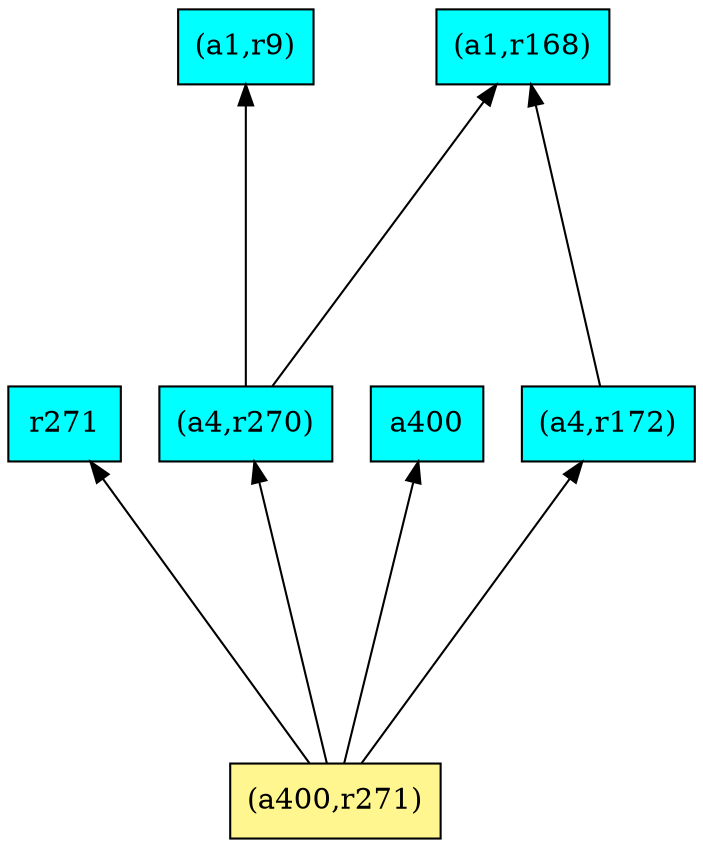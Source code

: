 digraph G {
rankdir=BT;ranksep="2.0";
"(a1,r9)" [shape=record,fillcolor=cyan,style=filled,label="{(a1,r9)}"];
"r271" [shape=record,fillcolor=cyan,style=filled,label="{r271}"];
"(a400,r271)" [shape=record,fillcolor=khaki1,style=filled,label="{(a400,r271)}"];
"(a4,r270)" [shape=record,fillcolor=cyan,style=filled,label="{(a4,r270)}"];
"(a1,r168)" [shape=record,fillcolor=cyan,style=filled,label="{(a1,r168)}"];
"a400" [shape=record,fillcolor=cyan,style=filled,label="{a400}"];
"(a4,r172)" [shape=record,fillcolor=cyan,style=filled,label="{(a4,r172)}"];
"(a400,r271)" -> "r271"
"(a400,r271)" -> "(a4,r172)"
"(a400,r271)" -> "(a4,r270)"
"(a400,r271)" -> "a400"
"(a4,r270)" -> "(a1,r9)"
"(a4,r270)" -> "(a1,r168)"
"(a4,r172)" -> "(a1,r168)"
}